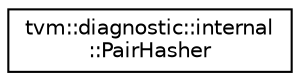 digraph "Graphical Class Hierarchy"
{
 // LATEX_PDF_SIZE
  edge [fontname="Helvetica",fontsize="10",labelfontname="Helvetica",labelfontsize="10"];
  node [fontname="Helvetica",fontsize="10",shape=record];
  rankdir="LR";
  Node0 [label="tvm::diagnostic::internal\l::PairHasher",height=0.2,width=0.4,color="black", fillcolor="white", style="filled",URL="$structtvm_1_1diagnostic_1_1internal_1_1PairHasher.html",tooltip=" "];
}
